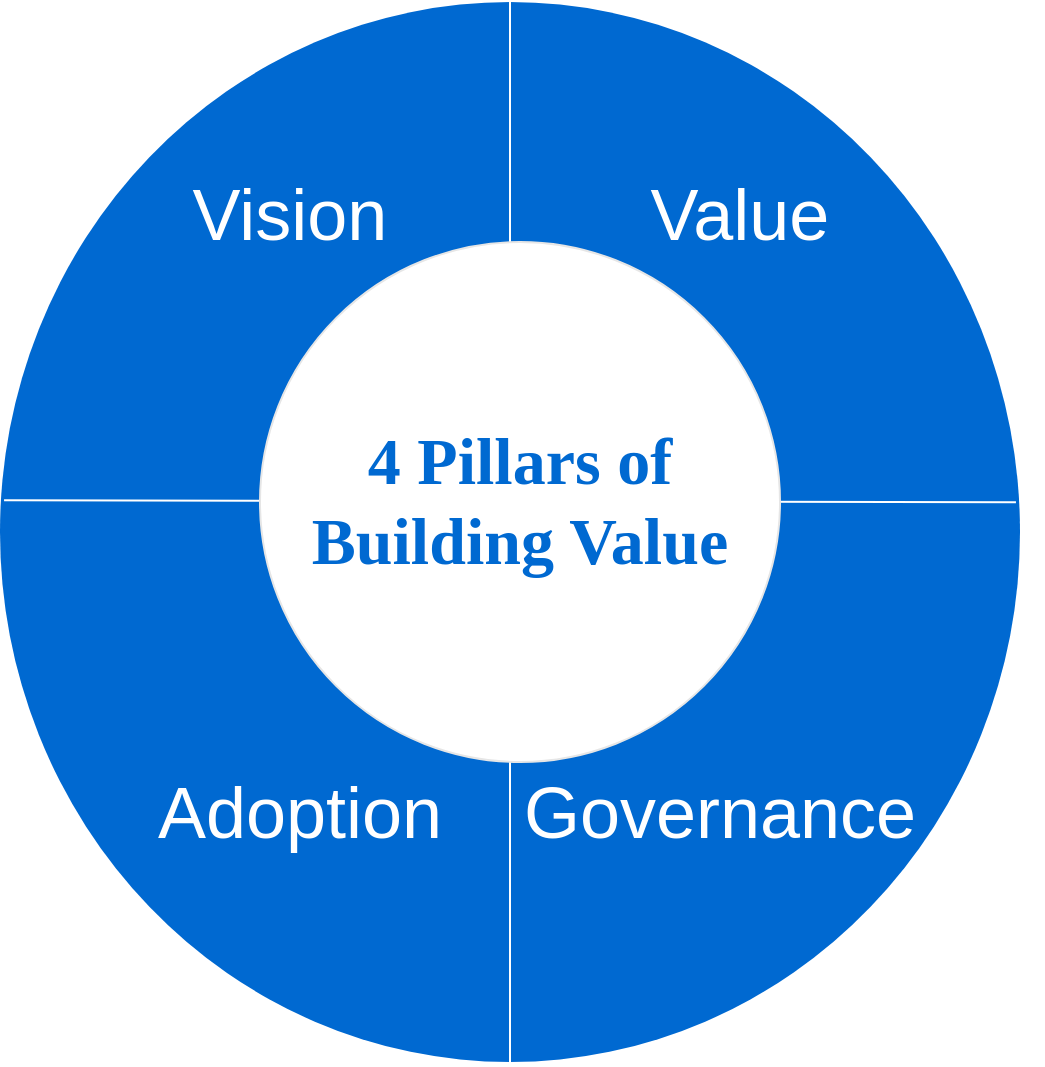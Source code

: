 <mxfile version="24.4.13" type="github">
  <diagram name="Page-1" id="3e8102d1-ef87-2e61-34e1-82d9a586fe2e">
    <mxGraphModel dx="1166" dy="520" grid="1" gridSize="10" guides="1" tooltips="1" connect="1" arrows="1" fold="1" page="1" pageScale="1" pageWidth="1100" pageHeight="850" background="none" math="0" shadow="0">
      <root>
        <mxCell id="0" />
        <mxCell id="1" parent="0" />
        <mxCell id="70666756c84bb93c-1" value="Visols" style="ellipse;whiteSpace=wrap;html=1;rounded=0;shadow=0;comic=0;strokeWidth=1;fontFamily=Verdana;fontSize=14;strokeColor=none;fillColor=#0069D1;" parent="1" vertex="1">
          <mxGeometry x="270" y="110" width="510" height="530" as="geometry" />
        </mxCell>
        <mxCell id="nAH8D6b-xxCVDZUUIt8D-1" value="" style="endArrow=none;html=1;rounded=0;entryX=0.996;entryY=0.472;entryDx=0;entryDy=0;strokeColor=#FFFFFF;entryPerimeter=0;exitX=0.004;exitY=0.47;exitDx=0;exitDy=0;exitPerimeter=0;" edge="1" parent="1" source="70666756c84bb93c-1" target="70666756c84bb93c-1">
          <mxGeometry width="50" height="50" relative="1" as="geometry">
            <mxPoint x="280" y="370" as="sourcePoint" />
            <mxPoint x="340" y="300" as="targetPoint" />
          </mxGeometry>
        </mxCell>
        <mxCell id="nAH8D6b-xxCVDZUUIt8D-9" value="" style="endArrow=none;html=1;rounded=0;entryX=1;entryY=0.5;entryDx=0;entryDy=0;strokeColor=#FFFFFF;" edge="1" parent="1" source="70666756c84bb93c-1">
          <mxGeometry width="50" height="50" relative="1" as="geometry">
            <mxPoint x="290" y="370" as="sourcePoint" />
            <mxPoint x="790" y="370" as="targetPoint" />
          </mxGeometry>
        </mxCell>
        <mxCell id="nAH8D6b-xxCVDZUUIt8D-10" value="" style="endArrow=none;html=1;rounded=0;entryX=0.5;entryY=1;entryDx=0;entryDy=0;strokeColor=#FFFFFF;exitX=0.5;exitY=0;exitDx=0;exitDy=0;" edge="1" parent="1" source="70666756c84bb93c-1" target="70666756c84bb93c-1">
          <mxGeometry width="50" height="50" relative="1" as="geometry">
            <mxPoint x="290" y="370" as="sourcePoint" />
            <mxPoint x="790" y="370" as="targetPoint" />
          </mxGeometry>
        </mxCell>
        <mxCell id="nAH8D6b-xxCVDZUUIt8D-12" value="&lt;font color=&quot;#ffffff&quot; style=&quot;font-size: 36px;&quot;&gt;Value&lt;/font&gt;" style="text;strokeColor=none;align=center;fillColor=none;html=1;verticalAlign=middle;whiteSpace=wrap;rounded=0;" vertex="1" parent="1">
          <mxGeometry x="610" y="216" width="60" as="geometry" />
        </mxCell>
        <mxCell id="nAH8D6b-xxCVDZUUIt8D-14" value="&lt;font color=&quot;#ffffff&quot; style=&quot;font-size: 36px;&quot;&gt;Governance&lt;/font&gt;" style="text;strokeColor=none;align=center;fillColor=none;html=1;verticalAlign=middle;whiteSpace=wrap;rounded=0;rotation=0;" vertex="1" parent="1">
          <mxGeometry x="600" y="490" width="60" height="50" as="geometry" />
        </mxCell>
        <mxCell id="nAH8D6b-xxCVDZUUIt8D-15" value="&lt;font color=&quot;#ffffff&quot; style=&quot;font-size: 36px;&quot;&gt;Adoption&lt;/font&gt;" style="text;strokeColor=none;align=center;fillColor=none;html=1;verticalAlign=middle;whiteSpace=wrap;rounded=0;" vertex="1" parent="1">
          <mxGeometry x="390" y="490" width="60" height="50" as="geometry" />
        </mxCell>
        <mxCell id="nAH8D6b-xxCVDZUUIt8D-16" value="&lt;font color=&quot;#ffffff&quot; style=&quot;font-size: 36px;&quot;&gt;Vision&lt;/font&gt;" style="text;strokeColor=none;align=center;fillColor=none;html=1;verticalAlign=middle;whiteSpace=wrap;rounded=0;" vertex="1" parent="1">
          <mxGeometry x="370" y="186" width="90" height="60" as="geometry" />
        </mxCell>
        <mxCell id="70666756c84bb93c-2" value="&lt;h2&gt;4 Pillars of Building Value&lt;/h2&gt;" style="ellipse;whiteSpace=wrap;html=1;rounded=0;shadow=0;comic=0;strokeWidth=1;fontFamily=Verdana;fontSize=22;strokeColor=#E6E6E6;fillColor=#ffffff;fontColor=#0069D1;fontStyle=1" parent="1" vertex="1">
          <mxGeometry x="400" y="230" width="260" height="260" as="geometry" />
        </mxCell>
      </root>
    </mxGraphModel>
  </diagram>
</mxfile>

